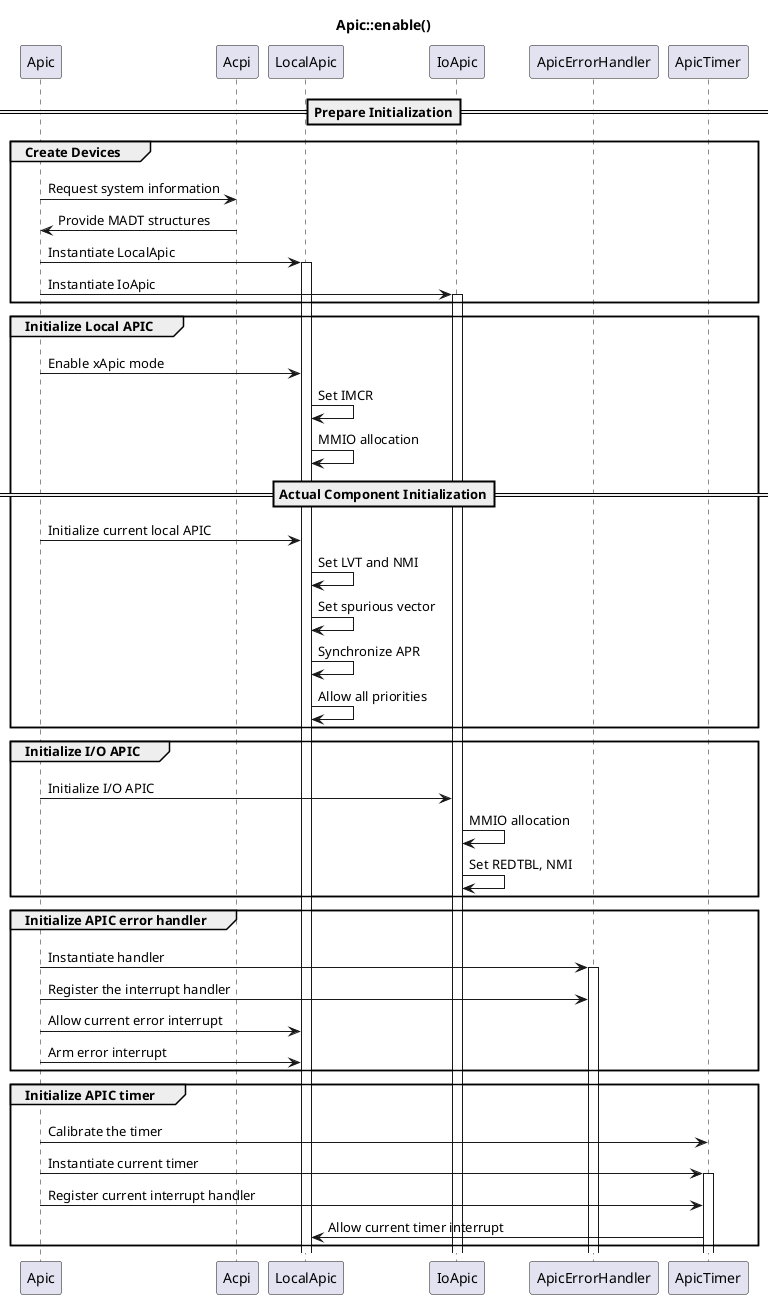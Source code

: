 @startuml
'https://plantuml.com/sequence-diagram

title Apic::enable()

participant Apic
participant Acpi
participant LocalApic
participant IoApic
participant ApicErrorHandler
participant ApicTimer

==Prepare Initialization==

group Create Devices
Apic -[hidden]> ApicTimer
    Apic -> Acpi: Request system information
    Apic <- Acpi: Provide MADT structures
    Apic -> LocalApic ++: Instantiate LocalApic
    Apic -> IoApic ++: Instantiate IoApic
end

group Initialize Local APIC
Apic -[hidden]> ApicTimer
    Apic -> LocalApic: Enable xApic mode
    LocalApic -> LocalApic: Set IMCR
    LocalApic -> LocalApic: MMIO allocation
==Actual Component Initialization==
    Apic -> LocalApic: Initialize current local APIC
    LocalApic -> LocalApic: Set LVT and NMI
    LocalApic -> LocalApic: Set spurious vector
    LocalApic -> LocalApic: Synchronize APR
    LocalApic -> LocalApic: Allow all priorities
end

group Initialize I/O APIC
Apic -[hidden]> ApicTimer
    Apic -> IoApic: Initialize I/O APIC
    IoApic -> IoApic: MMIO allocation
    IoApic -> IoApic: Set REDTBL, NMI
end

group Initialize APIC error handler
Apic -[hidden]> ApicTimer
    Apic -> ApicErrorHandler ++: Instantiate handler
    Apic -> ApicErrorHandler: Register the interrupt handler
    Apic -> LocalApic: Allow current error interrupt
    Apic -> LocalApic: Arm error interrupt
end

group Initialize APIC timer
Apic -[hidden]> ApicTimer
    Apic -> ApicTimer: Calibrate the timer
    Apic -> ApicTimer ++: Instantiate current timer
    Apic -> ApicTimer: Register current interrupt handler
    LocalApic <- ApicTimer: Allow current timer interrupt
end
@enduml
